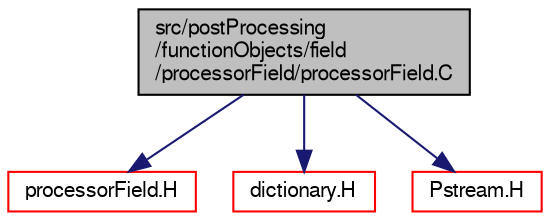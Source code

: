digraph "src/postProcessing/functionObjects/field/processorField/processorField.C"
{
  bgcolor="transparent";
  edge [fontname="FreeSans",fontsize="10",labelfontname="FreeSans",labelfontsize="10"];
  node [fontname="FreeSans",fontsize="10",shape=record];
  Node0 [label="src/postProcessing\l/functionObjects/field\l/processorField/processorField.C",height=0.2,width=0.4,color="black", fillcolor="grey75", style="filled", fontcolor="black"];
  Node0 -> Node1 [color="midnightblue",fontsize="10",style="solid",fontname="FreeSans"];
  Node1 [label="processorField.H",height=0.2,width=0.4,color="red",URL="$a13376.html"];
  Node0 -> Node258 [color="midnightblue",fontsize="10",style="solid",fontname="FreeSans"];
  Node258 [label="dictionary.H",height=0.2,width=0.4,color="red",URL="$a08804.html"];
  Node0 -> Node152 [color="midnightblue",fontsize="10",style="solid",fontname="FreeSans"];
  Node152 [label="Pstream.H",height=0.2,width=0.4,color="red",URL="$a09134.html"];
}
